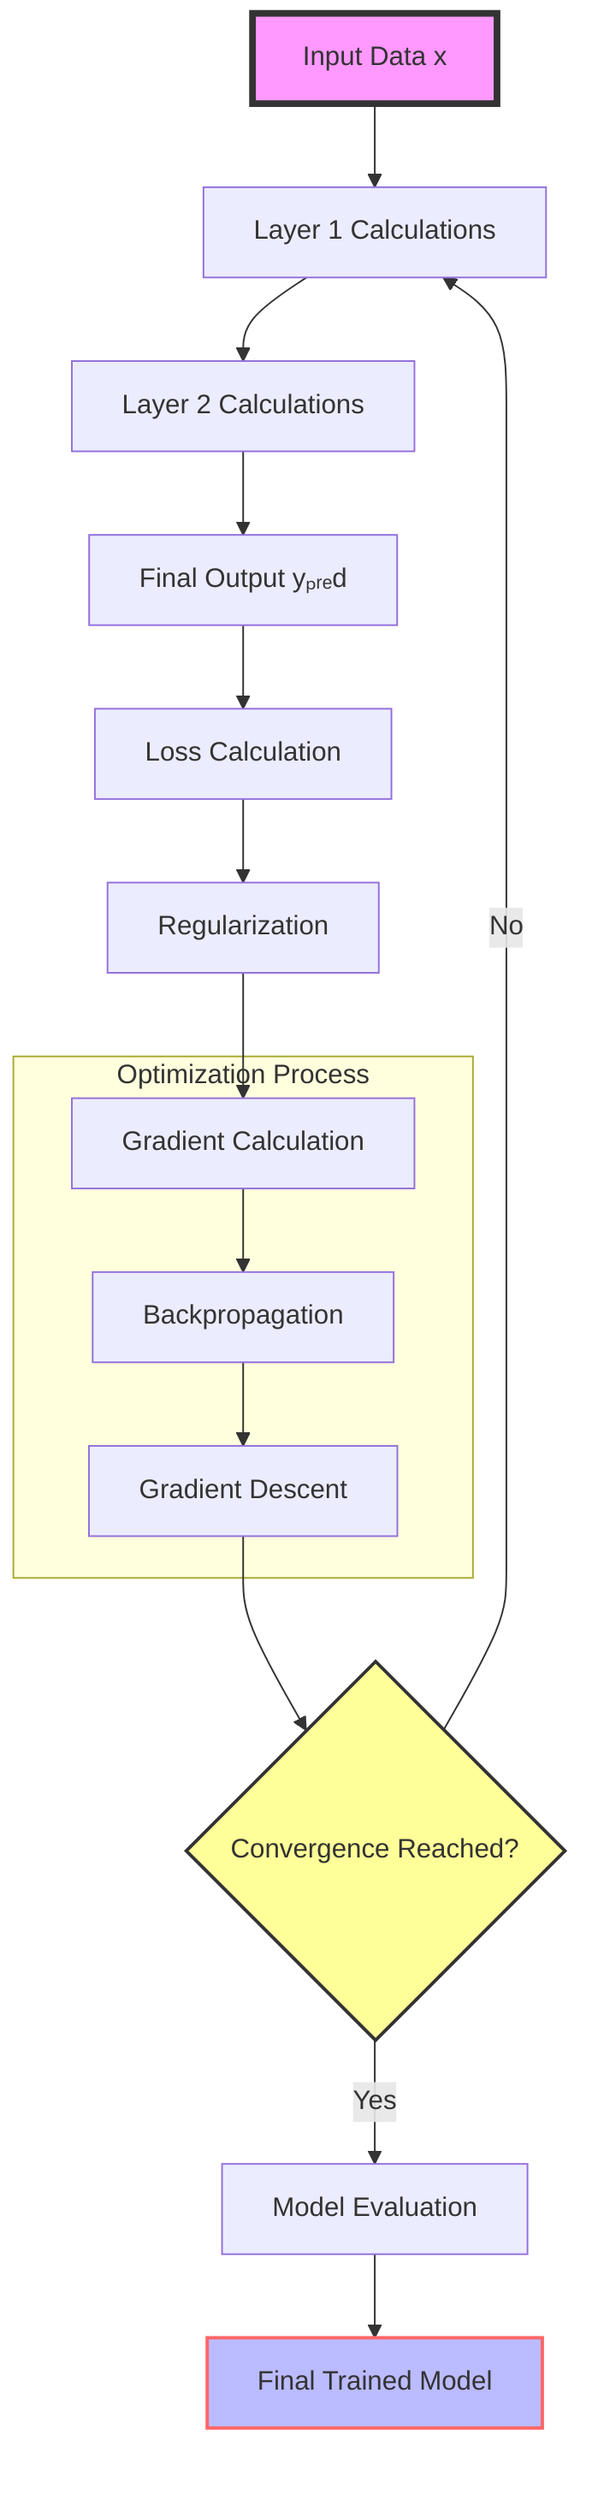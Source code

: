 flowchart TD
    A[Input Data x] --> B[Layer 1 Calculations]
    B --> C[Layer 2 Calculations]
    C --> D[Final Output yₚᵣₑd]
    D --> E[Loss Calculation]
    E --> F[Regularization]
    F --> G[Gradient Calculation]
    G --> H[Backpropagation]
    H --> I[Gradient Descent]
    I --> J{Convergence Reached?}
    J -->|No| B
    J -->|Yes| K[Model Evaluation]
    K --> L[Final Trained Model]

    subgraph Optimization Process
    G
    H
    I
    end

    style A fill:#f9f,stroke:#333,stroke-width:4px
    style L fill:#bbf,stroke:#f66,stroke-width:2px
    style J fill:#ff9,stroke:#333,stroke-width:2px